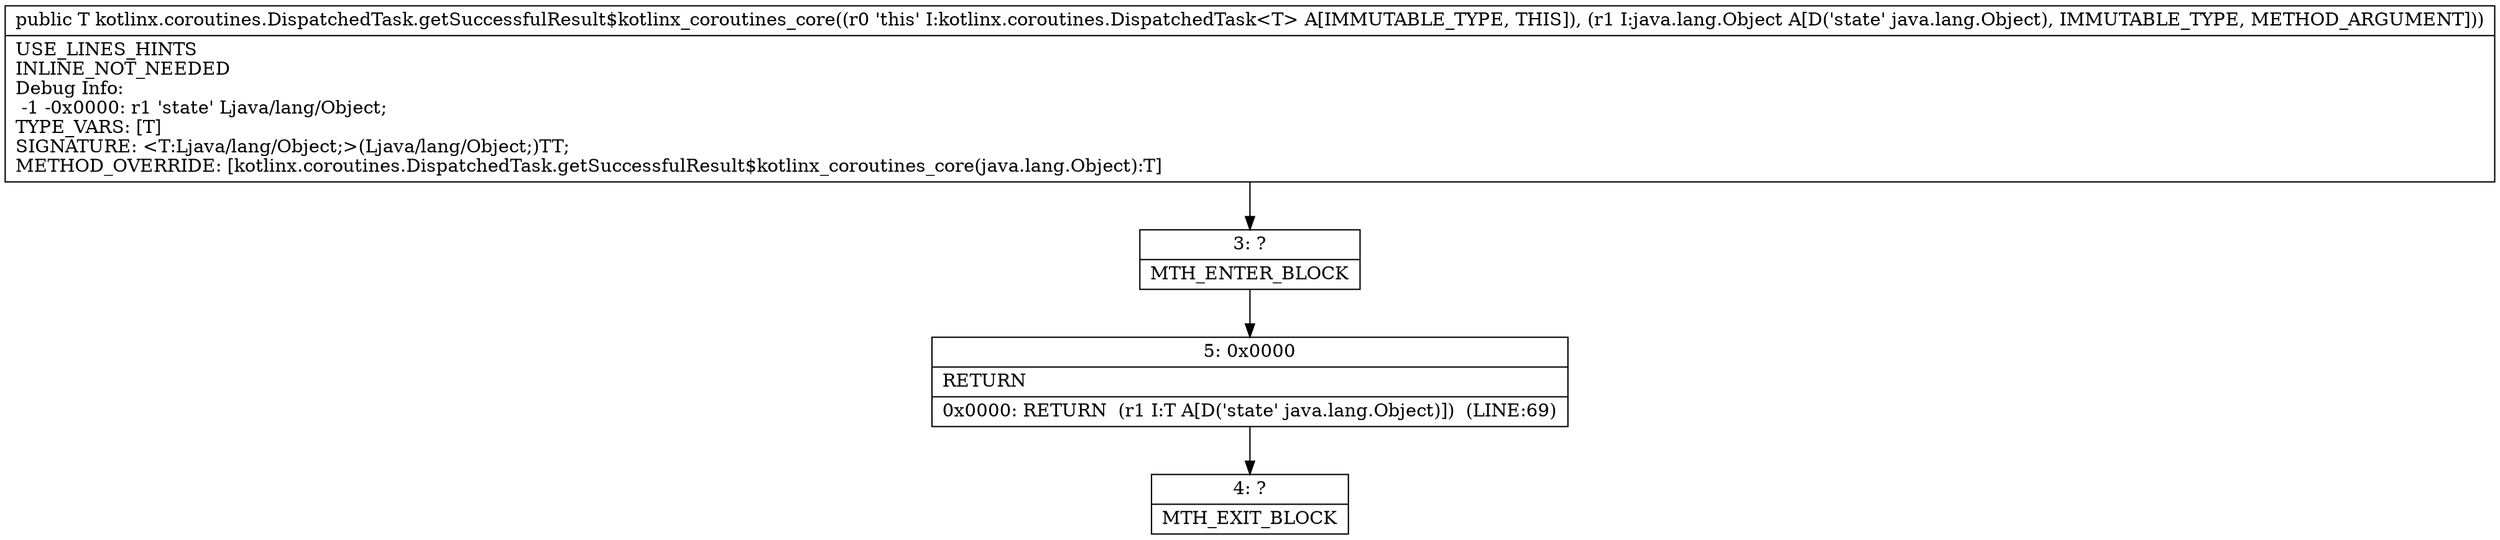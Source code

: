 digraph "CFG forkotlinx.coroutines.DispatchedTask.getSuccessfulResult$kotlinx_coroutines_core(Ljava\/lang\/Object;)Ljava\/lang\/Object;" {
Node_3 [shape=record,label="{3\:\ ?|MTH_ENTER_BLOCK\l}"];
Node_5 [shape=record,label="{5\:\ 0x0000|RETURN\l|0x0000: RETURN  (r1 I:T A[D('state' java.lang.Object)])  (LINE:69)\l}"];
Node_4 [shape=record,label="{4\:\ ?|MTH_EXIT_BLOCK\l}"];
MethodNode[shape=record,label="{public T kotlinx.coroutines.DispatchedTask.getSuccessfulResult$kotlinx_coroutines_core((r0 'this' I:kotlinx.coroutines.DispatchedTask\<T\> A[IMMUTABLE_TYPE, THIS]), (r1 I:java.lang.Object A[D('state' java.lang.Object), IMMUTABLE_TYPE, METHOD_ARGUMENT]))  | USE_LINES_HINTS\lINLINE_NOT_NEEDED\lDebug Info:\l  \-1 \-0x0000: r1 'state' Ljava\/lang\/Object;\lTYPE_VARS: [T]\lSIGNATURE: \<T:Ljava\/lang\/Object;\>(Ljava\/lang\/Object;)TT;\lMETHOD_OVERRIDE: [kotlinx.coroutines.DispatchedTask.getSuccessfulResult$kotlinx_coroutines_core(java.lang.Object):T]\l}"];
MethodNode -> Node_3;Node_3 -> Node_5;
Node_5 -> Node_4;
}

